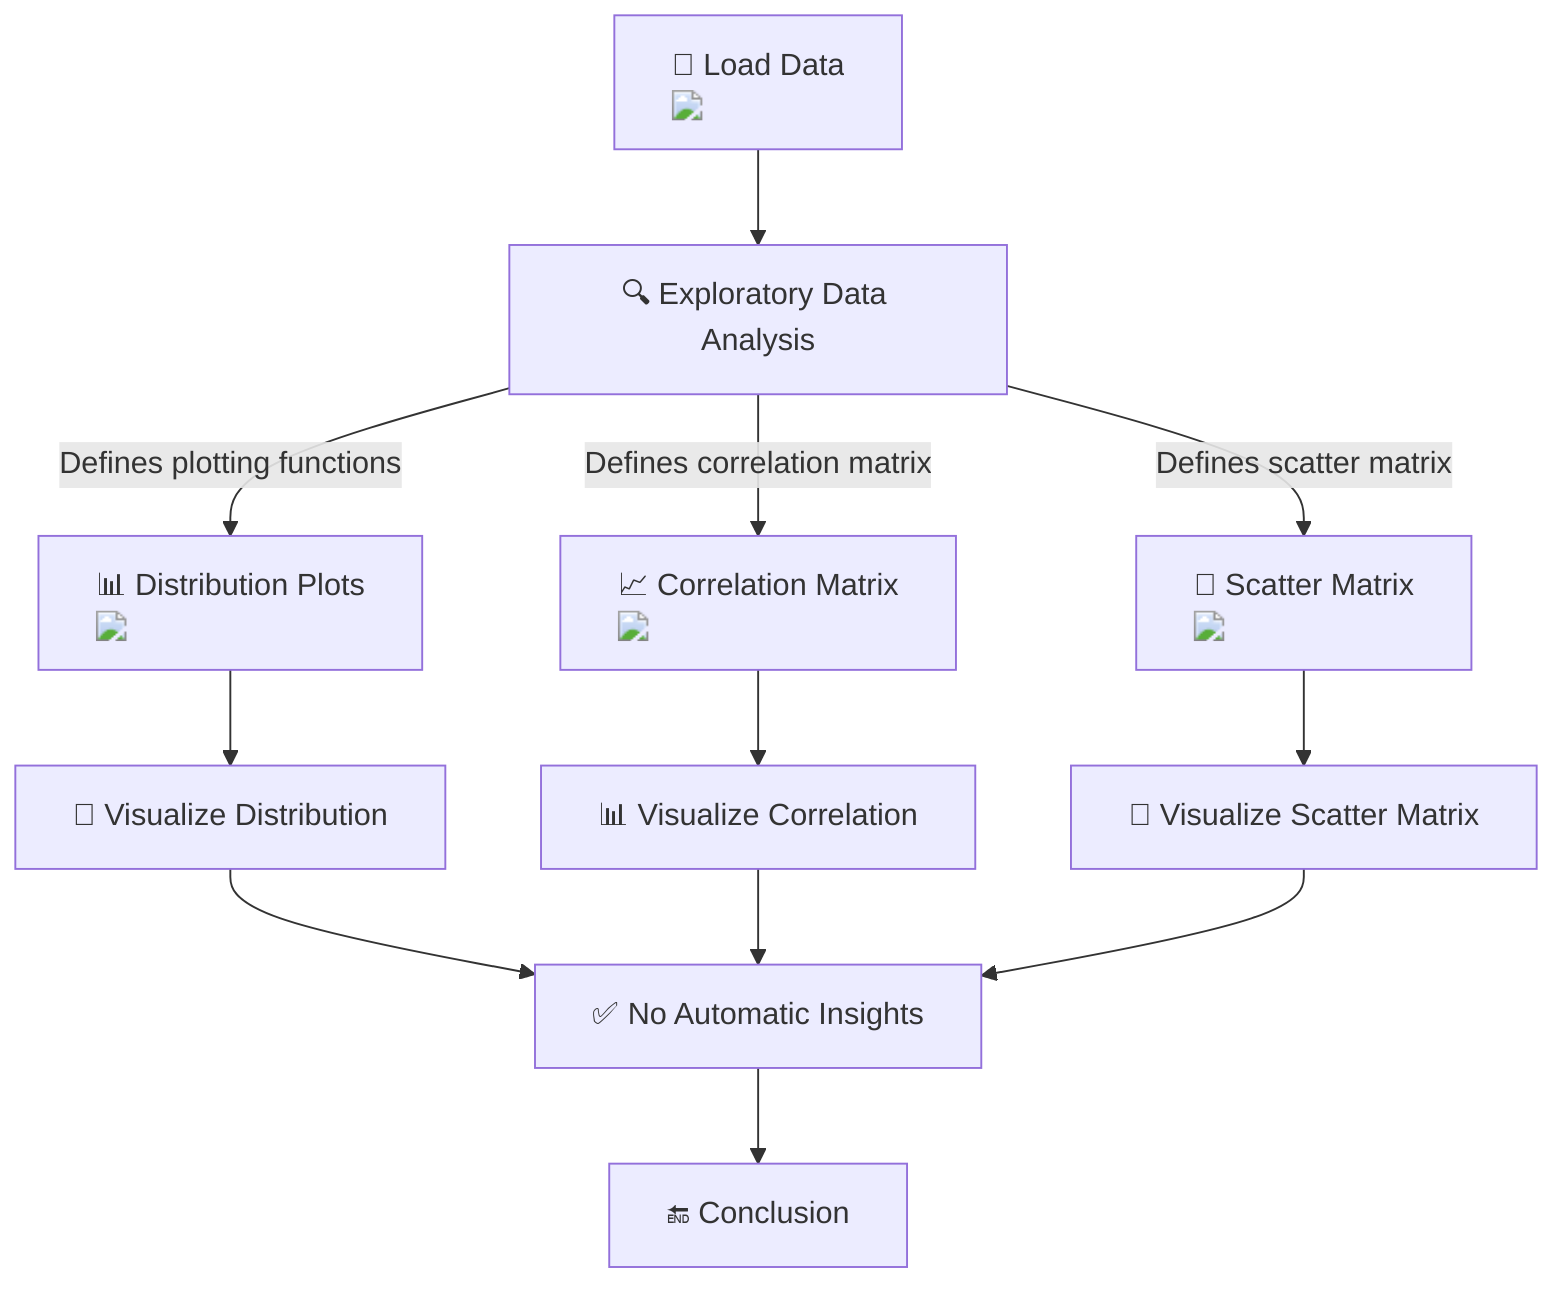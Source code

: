 flowchart TD
    A["📂 Load Data <img src='file.svg' />"] --> B["🔍 Exploratory Data Analysis"]
    B -->|Defines plotting functions| C["📊 Distribution Plots <img src='hist_template.svg' />"]
    B -->|Defines correlation matrix| D["📈 Correlation Matrix <img src='scatter_plot_template.svg' />"]
    B -->|Defines scatter matrix| E["🔗 Scatter Matrix <img src='scatter_plot_template.svg' />"]
    C --> F["📅 Visualize Distribution"]
    D --> G["📊 Visualize Correlation"]
    E --> H["🔄 Visualize Scatter Matrix"]
    F --> I["✅ No Automatic Insights"]
    G --> I
    H --> I
    I --> J["🔚 Conclusion"]